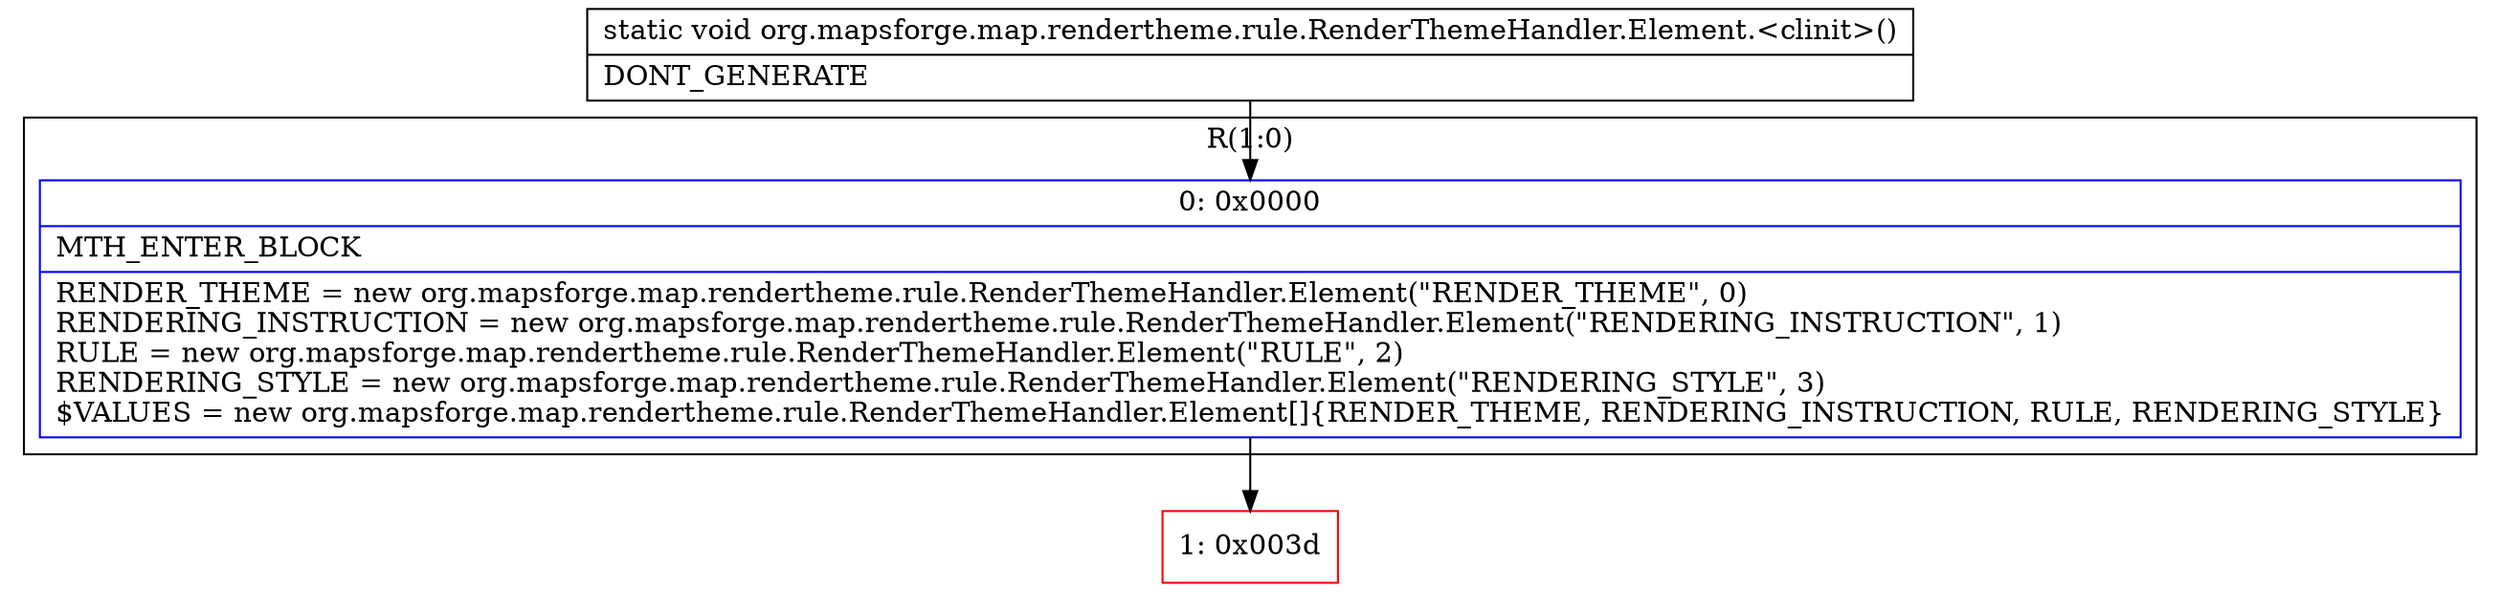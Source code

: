 digraph "CFG fororg.mapsforge.map.rendertheme.rule.RenderThemeHandler.Element.\<clinit\>()V" {
subgraph cluster_Region_562971355 {
label = "R(1:0)";
node [shape=record,color=blue];
Node_0 [shape=record,label="{0\:\ 0x0000|MTH_ENTER_BLOCK\l|RENDER_THEME = new org.mapsforge.map.rendertheme.rule.RenderThemeHandler.Element(\"RENDER_THEME\", 0)\lRENDERING_INSTRUCTION = new org.mapsforge.map.rendertheme.rule.RenderThemeHandler.Element(\"RENDERING_INSTRUCTION\", 1)\lRULE = new org.mapsforge.map.rendertheme.rule.RenderThemeHandler.Element(\"RULE\", 2)\lRENDERING_STYLE = new org.mapsforge.map.rendertheme.rule.RenderThemeHandler.Element(\"RENDERING_STYLE\", 3)\l$VALUES = new org.mapsforge.map.rendertheme.rule.RenderThemeHandler.Element[]\{RENDER_THEME, RENDERING_INSTRUCTION, RULE, RENDERING_STYLE\}\l}"];
}
Node_1 [shape=record,color=red,label="{1\:\ 0x003d}"];
MethodNode[shape=record,label="{static void org.mapsforge.map.rendertheme.rule.RenderThemeHandler.Element.\<clinit\>()  | DONT_GENERATE\l}"];
MethodNode -> Node_0;
Node_0 -> Node_1;
}

